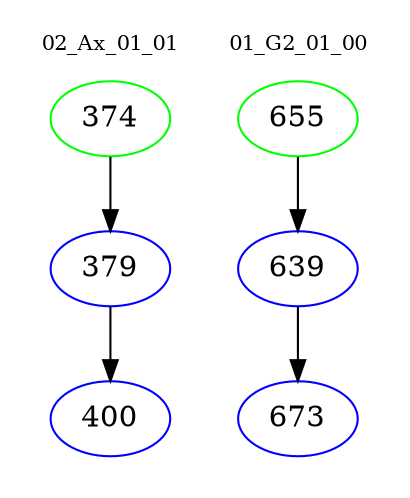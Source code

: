 digraph{
subgraph cluster_0 {
color = white
label = "02_Ax_01_01";
fontsize=10;
T0_374 [label="374", color="green"]
T0_374 -> T0_379 [color="black"]
T0_379 [label="379", color="blue"]
T0_379 -> T0_400 [color="black"]
T0_400 [label="400", color="blue"]
}
subgraph cluster_1 {
color = white
label = "01_G2_01_00";
fontsize=10;
T1_655 [label="655", color="green"]
T1_655 -> T1_639 [color="black"]
T1_639 [label="639", color="blue"]
T1_639 -> T1_673 [color="black"]
T1_673 [label="673", color="blue"]
}
}
